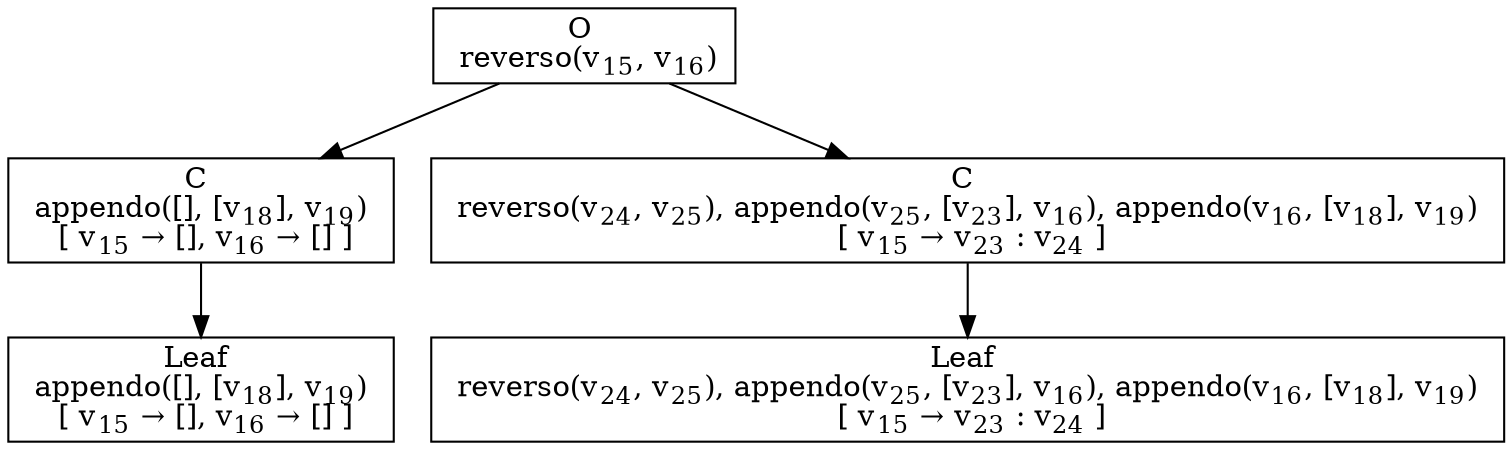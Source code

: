 digraph {
    graph [rankdir=TB
          ,bgcolor=transparent];
    node [shape=box
         ,fillcolor=white
         ,style=filled];
    0 [label=<O <BR/> reverso(v<SUB>15</SUB>, v<SUB>16</SUB>)>];
    1 [label=<C <BR/> appendo([], [v<SUB>18</SUB>], v<SUB>19</SUB>) <BR/>  [ v<SUB>15</SUB> &rarr; [], v<SUB>16</SUB> &rarr; [] ] >];
    2 [label=<C <BR/> reverso(v<SUB>24</SUB>, v<SUB>25</SUB>), appendo(v<SUB>25</SUB>, [v<SUB>23</SUB>], v<SUB>16</SUB>), appendo(v<SUB>16</SUB>, [v<SUB>18</SUB>], v<SUB>19</SUB>) <BR/>  [ v<SUB>15</SUB> &rarr; v<SUB>23</SUB> : v<SUB>24</SUB> ] >];
    3 [label=<Leaf <BR/> appendo([], [v<SUB>18</SUB>], v<SUB>19</SUB>) <BR/>  [ v<SUB>15</SUB> &rarr; [], v<SUB>16</SUB> &rarr; [] ] >];
    4 [label=<Leaf <BR/> reverso(v<SUB>24</SUB>, v<SUB>25</SUB>), appendo(v<SUB>25</SUB>, [v<SUB>23</SUB>], v<SUB>16</SUB>), appendo(v<SUB>16</SUB>, [v<SUB>18</SUB>], v<SUB>19</SUB>) <BR/>  [ v<SUB>15</SUB> &rarr; v<SUB>23</SUB> : v<SUB>24</SUB> ] >];
    0 -> 1 [label=""];
    0 -> 2 [label=""];
    1 -> 3 [label=""];
    2 -> 4 [label=""];
}